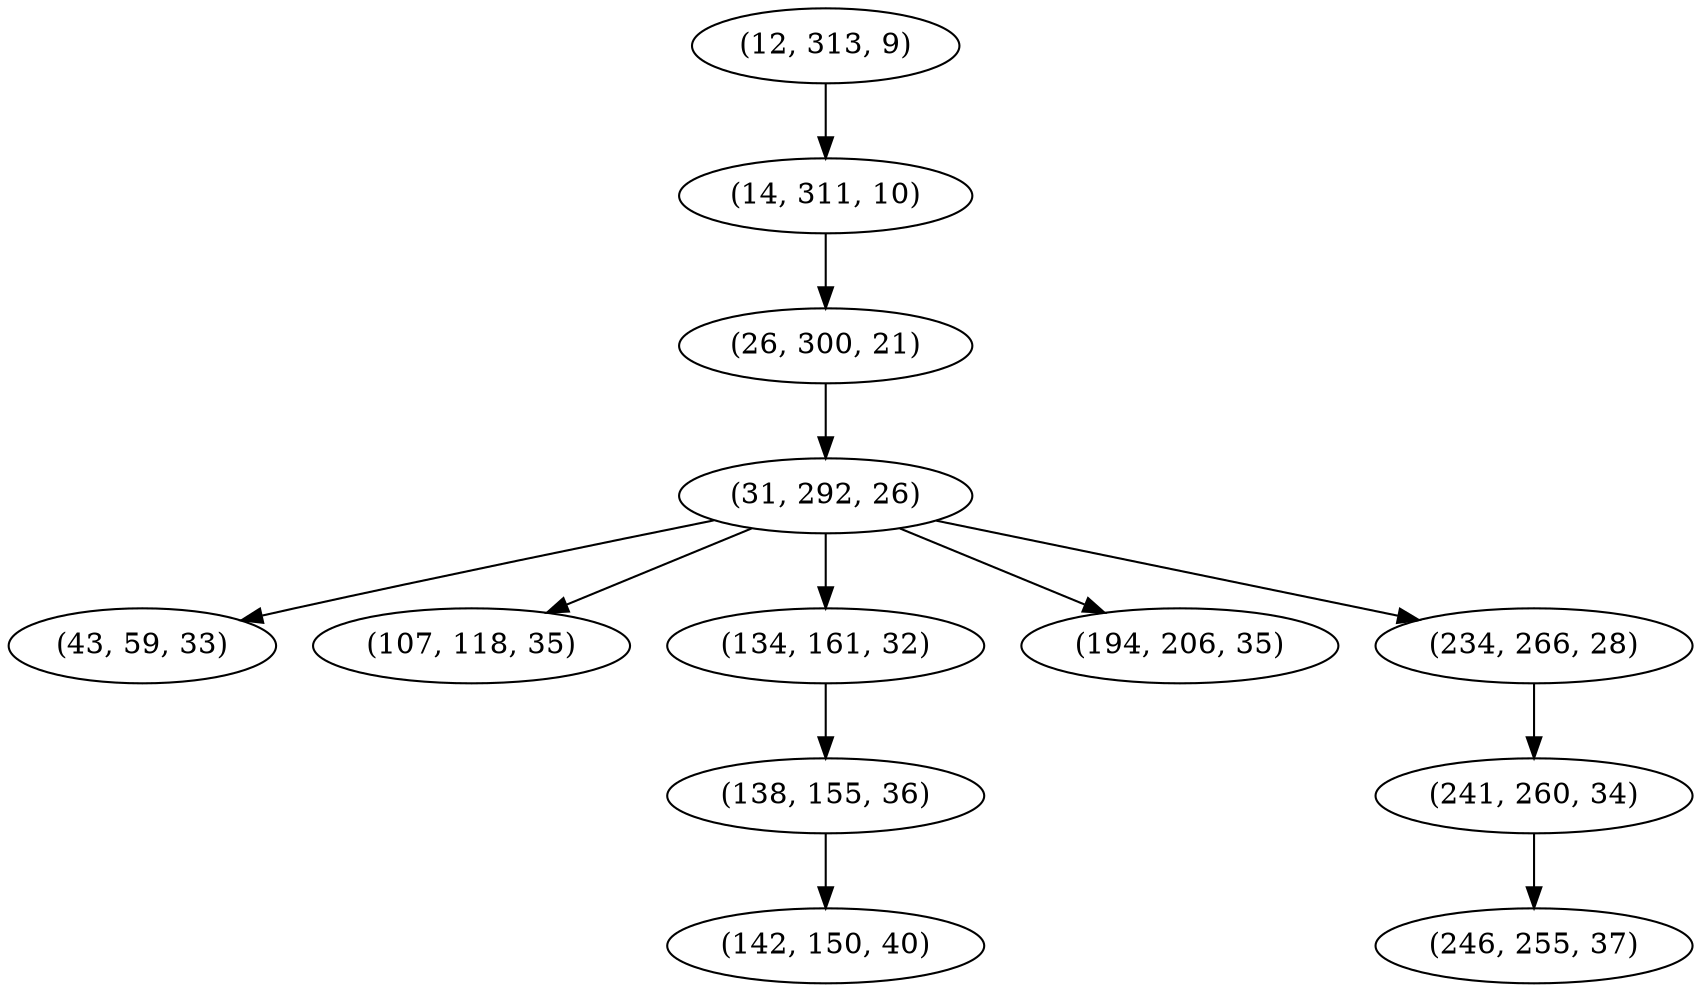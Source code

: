 digraph tree {
    "(12, 313, 9)";
    "(14, 311, 10)";
    "(26, 300, 21)";
    "(31, 292, 26)";
    "(43, 59, 33)";
    "(107, 118, 35)";
    "(134, 161, 32)";
    "(138, 155, 36)";
    "(142, 150, 40)";
    "(194, 206, 35)";
    "(234, 266, 28)";
    "(241, 260, 34)";
    "(246, 255, 37)";
    "(12, 313, 9)" -> "(14, 311, 10)";
    "(14, 311, 10)" -> "(26, 300, 21)";
    "(26, 300, 21)" -> "(31, 292, 26)";
    "(31, 292, 26)" -> "(43, 59, 33)";
    "(31, 292, 26)" -> "(107, 118, 35)";
    "(31, 292, 26)" -> "(134, 161, 32)";
    "(31, 292, 26)" -> "(194, 206, 35)";
    "(31, 292, 26)" -> "(234, 266, 28)";
    "(134, 161, 32)" -> "(138, 155, 36)";
    "(138, 155, 36)" -> "(142, 150, 40)";
    "(234, 266, 28)" -> "(241, 260, 34)";
    "(241, 260, 34)" -> "(246, 255, 37)";
}
